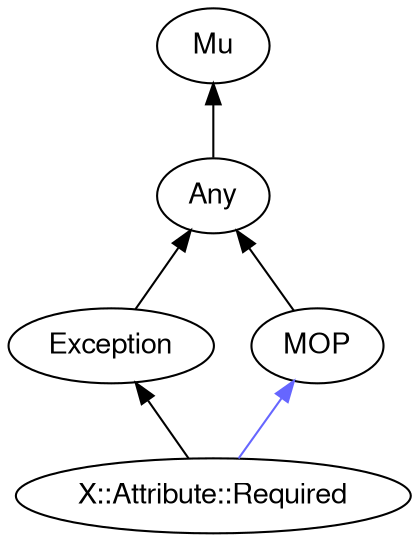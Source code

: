 digraph "perl6-type-graph" {
    rankdir=BT;
    splines=polyline;
    overlap=false; 
    // Types
    "X::Attribute::Required" [color="#000000", fontcolor="#000000", href="/type/X::Attribute::Required", fontname="FreeSans"];
    "Mu" [color="#000000", fontcolor="#000000", href="/type/Mu", fontname="FreeSans"];
    "Any" [color="#000000", fontcolor="#000000", href="/type/Any", fontname="FreeSans"];
    "Exception" [color="#000000", fontcolor="#000000", href="/type/Exception", fontname="FreeSans"];
    "MOP" [color="#000000", fontcolor="#000000", href="/type/MOP", fontname="FreeSans"];

    // Superclasses
    "X::Attribute::Required" -> "Exception" [color="#000000"];
    "Any" -> "Mu" [color="#000000"];
    "Exception" -> "Any" [color="#000000"];
    "MOP" -> "Any" [color="#000000"];

    // Roles
    "X::Attribute::Required" -> "MOP" [color="#6666FF"];
}
